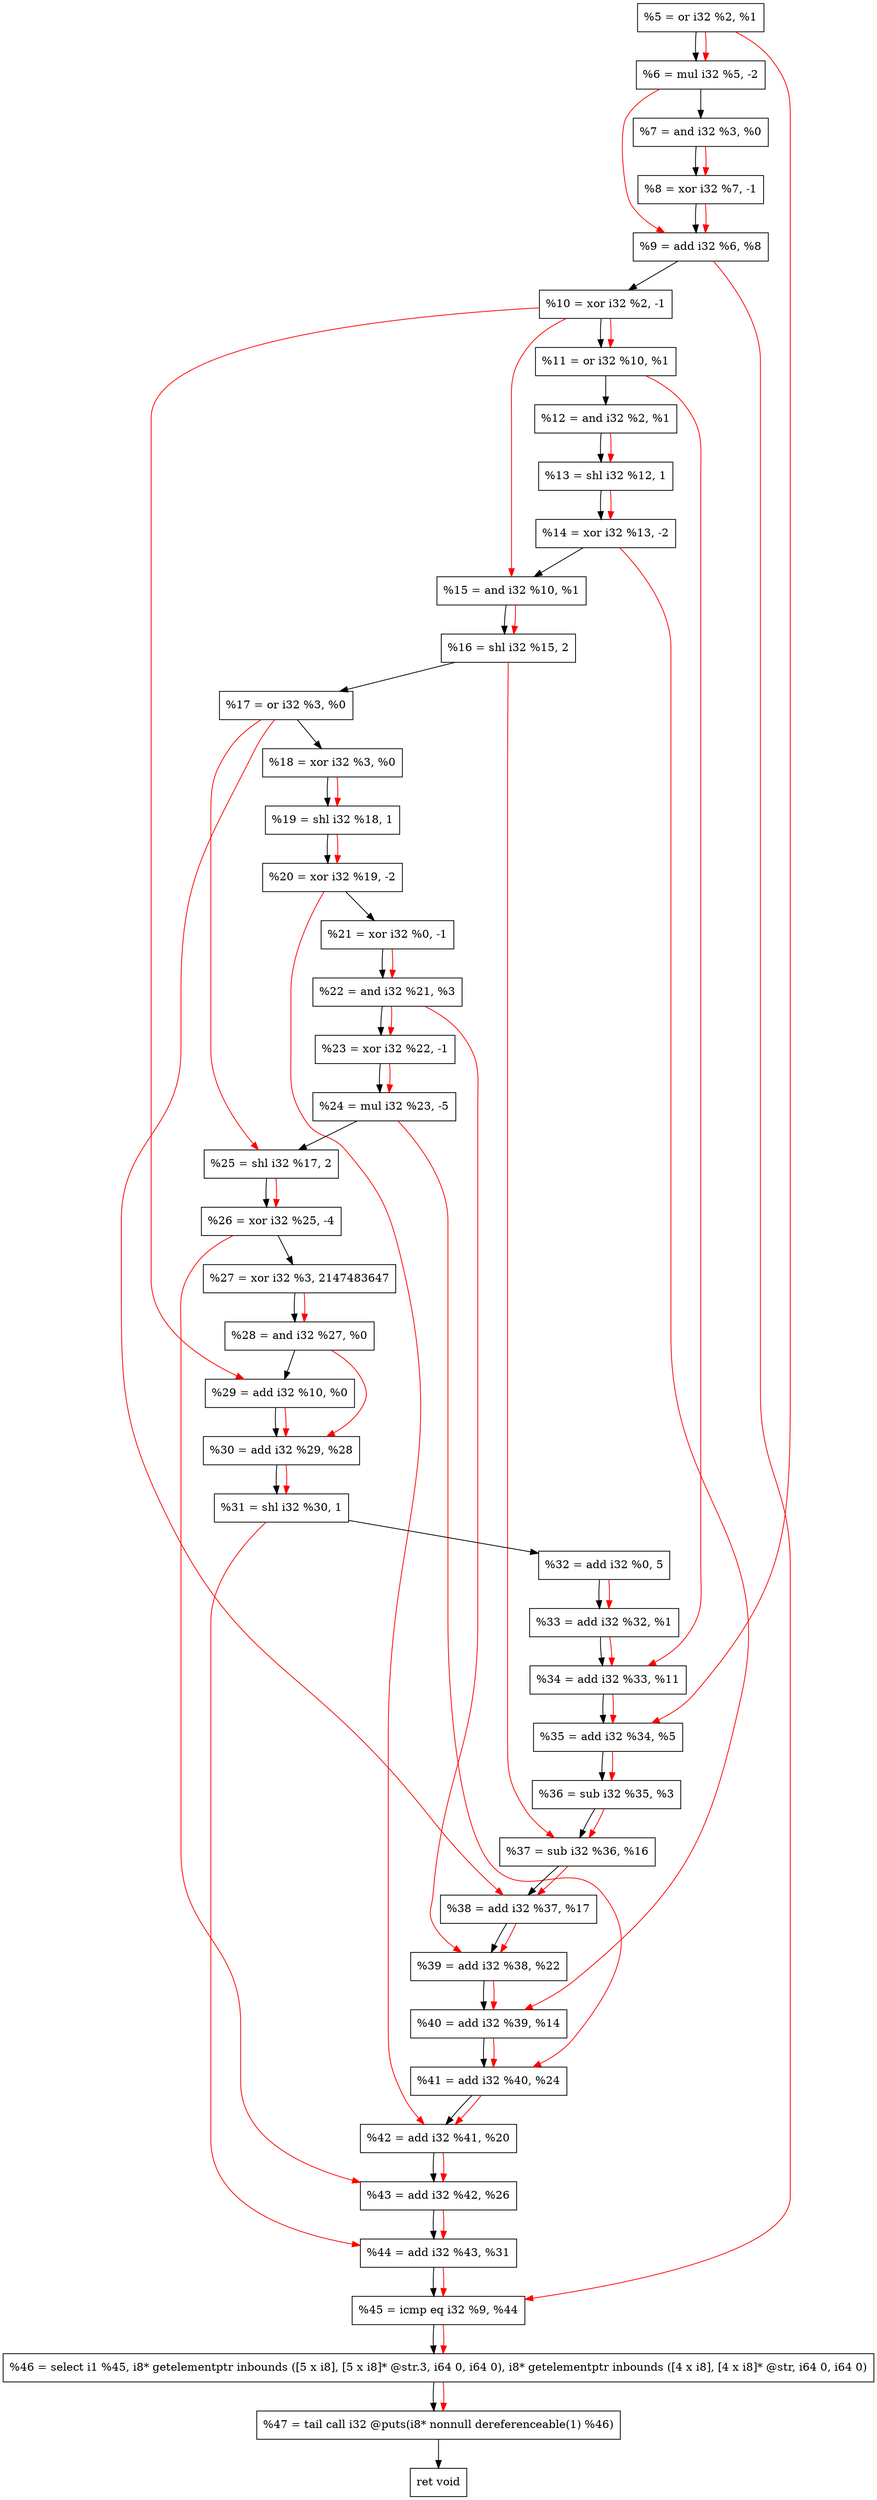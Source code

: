 digraph "DFG for'crackme' function" {
	Node0x1331b50[shape=record, label="  %5 = or i32 %2, %1"];
	Node0x13321d0[shape=record, label="  %6 = mul i32 %5, -2"];
	Node0x1332240[shape=record, label="  %7 = and i32 %3, %0"];
	Node0x13322e0[shape=record, label="  %8 = xor i32 %7, -1"];
	Node0x1332350[shape=record, label="  %9 = add i32 %6, %8"];
	Node0x13323c0[shape=record, label="  %10 = xor i32 %2, -1"];
	Node0x1332430[shape=record, label="  %11 = or i32 %10, %1"];
	Node0x13324a0[shape=record, label="  %12 = and i32 %2, %1"];
	Node0x1332540[shape=record, label="  %13 = shl i32 %12, 1"];
	Node0x13325b0[shape=record, label="  %14 = xor i32 %13, -2"];
	Node0x1332620[shape=record, label="  %15 = and i32 %10, %1"];
	Node0x13326c0[shape=record, label="  %16 = shl i32 %15, 2"];
	Node0x1332730[shape=record, label="  %17 = or i32 %3, %0"];
	Node0x13327a0[shape=record, label="  %18 = xor i32 %3, %0"];
	Node0x1332810[shape=record, label="  %19 = shl i32 %18, 1"];
	Node0x1332880[shape=record, label="  %20 = xor i32 %19, -2"];
	Node0x13328f0[shape=record, label="  %21 = xor i32 %0, -1"];
	Node0x1332960[shape=record, label="  %22 = and i32 %21, %3"];
	Node0x13329d0[shape=record, label="  %23 = xor i32 %22, -1"];
	Node0x1332a70[shape=record, label="  %24 = mul i32 %23, -5"];
	Node0x1332ae0[shape=record, label="  %25 = shl i32 %17, 2"];
	Node0x1332b80[shape=record, label="  %26 = xor i32 %25, -4"];
	Node0x1332c20[shape=record, label="  %27 = xor i32 %3, 2147483647"];
	Node0x1332c90[shape=record, label="  %28 = and i32 %27, %0"];
	Node0x1332d00[shape=record, label="  %29 = add i32 %10, %0"];
	Node0x1332d70[shape=record, label="  %30 = add i32 %29, %28"];
	Node0x1332de0[shape=record, label="  %31 = shl i32 %30, 1"];
	Node0x1332e80[shape=record, label="  %32 = add i32 %0, 5"];
	Node0x1333100[shape=record, label="  %33 = add i32 %32, %1"];
	Node0x1333170[shape=record, label="  %34 = add i32 %33, %11"];
	Node0x13331e0[shape=record, label="  %35 = add i32 %34, %5"];
	Node0x1333250[shape=record, label="  %36 = sub i32 %35, %3"];
	Node0x13332c0[shape=record, label="  %37 = sub i32 %36, %16"];
	Node0x1333330[shape=record, label="  %38 = add i32 %37, %17"];
	Node0x13333a0[shape=record, label="  %39 = add i32 %38, %22"];
	Node0x1333410[shape=record, label="  %40 = add i32 %39, %14"];
	Node0x1333480[shape=record, label="  %41 = add i32 %40, %24"];
	Node0x13334f0[shape=record, label="  %42 = add i32 %41, %20"];
	Node0x1333560[shape=record, label="  %43 = add i32 %42, %26"];
	Node0x13335d0[shape=record, label="  %44 = add i32 %43, %31"];
	Node0x1333640[shape=record, label="  %45 = icmp eq i32 %9, %44"];
	Node0x12d2268[shape=record, label="  %46 = select i1 %45, i8* getelementptr inbounds ([5 x i8], [5 x i8]* @str.3, i64 0, i64 0), i8* getelementptr inbounds ([4 x i8], [4 x i8]* @str, i64 0, i64 0)"];
	Node0x1333ae0[shape=record, label="  %47 = tail call i32 @puts(i8* nonnull dereferenceable(1) %46)"];
	Node0x1333b30[shape=record, label="  ret void"];
	Node0x1331b50 -> Node0x13321d0;
	Node0x13321d0 -> Node0x1332240;
	Node0x1332240 -> Node0x13322e0;
	Node0x13322e0 -> Node0x1332350;
	Node0x1332350 -> Node0x13323c0;
	Node0x13323c0 -> Node0x1332430;
	Node0x1332430 -> Node0x13324a0;
	Node0x13324a0 -> Node0x1332540;
	Node0x1332540 -> Node0x13325b0;
	Node0x13325b0 -> Node0x1332620;
	Node0x1332620 -> Node0x13326c0;
	Node0x13326c0 -> Node0x1332730;
	Node0x1332730 -> Node0x13327a0;
	Node0x13327a0 -> Node0x1332810;
	Node0x1332810 -> Node0x1332880;
	Node0x1332880 -> Node0x13328f0;
	Node0x13328f0 -> Node0x1332960;
	Node0x1332960 -> Node0x13329d0;
	Node0x13329d0 -> Node0x1332a70;
	Node0x1332a70 -> Node0x1332ae0;
	Node0x1332ae0 -> Node0x1332b80;
	Node0x1332b80 -> Node0x1332c20;
	Node0x1332c20 -> Node0x1332c90;
	Node0x1332c90 -> Node0x1332d00;
	Node0x1332d00 -> Node0x1332d70;
	Node0x1332d70 -> Node0x1332de0;
	Node0x1332de0 -> Node0x1332e80;
	Node0x1332e80 -> Node0x1333100;
	Node0x1333100 -> Node0x1333170;
	Node0x1333170 -> Node0x13331e0;
	Node0x13331e0 -> Node0x1333250;
	Node0x1333250 -> Node0x13332c0;
	Node0x13332c0 -> Node0x1333330;
	Node0x1333330 -> Node0x13333a0;
	Node0x13333a0 -> Node0x1333410;
	Node0x1333410 -> Node0x1333480;
	Node0x1333480 -> Node0x13334f0;
	Node0x13334f0 -> Node0x1333560;
	Node0x1333560 -> Node0x13335d0;
	Node0x13335d0 -> Node0x1333640;
	Node0x1333640 -> Node0x12d2268;
	Node0x12d2268 -> Node0x1333ae0;
	Node0x1333ae0 -> Node0x1333b30;
edge [color=red]
	Node0x1331b50 -> Node0x13321d0;
	Node0x1332240 -> Node0x13322e0;
	Node0x13321d0 -> Node0x1332350;
	Node0x13322e0 -> Node0x1332350;
	Node0x13323c0 -> Node0x1332430;
	Node0x13324a0 -> Node0x1332540;
	Node0x1332540 -> Node0x13325b0;
	Node0x13323c0 -> Node0x1332620;
	Node0x1332620 -> Node0x13326c0;
	Node0x13327a0 -> Node0x1332810;
	Node0x1332810 -> Node0x1332880;
	Node0x13328f0 -> Node0x1332960;
	Node0x1332960 -> Node0x13329d0;
	Node0x13329d0 -> Node0x1332a70;
	Node0x1332730 -> Node0x1332ae0;
	Node0x1332ae0 -> Node0x1332b80;
	Node0x1332c20 -> Node0x1332c90;
	Node0x13323c0 -> Node0x1332d00;
	Node0x1332d00 -> Node0x1332d70;
	Node0x1332c90 -> Node0x1332d70;
	Node0x1332d70 -> Node0x1332de0;
	Node0x1332e80 -> Node0x1333100;
	Node0x1333100 -> Node0x1333170;
	Node0x1332430 -> Node0x1333170;
	Node0x1333170 -> Node0x13331e0;
	Node0x1331b50 -> Node0x13331e0;
	Node0x13331e0 -> Node0x1333250;
	Node0x1333250 -> Node0x13332c0;
	Node0x13326c0 -> Node0x13332c0;
	Node0x13332c0 -> Node0x1333330;
	Node0x1332730 -> Node0x1333330;
	Node0x1333330 -> Node0x13333a0;
	Node0x1332960 -> Node0x13333a0;
	Node0x13333a0 -> Node0x1333410;
	Node0x13325b0 -> Node0x1333410;
	Node0x1333410 -> Node0x1333480;
	Node0x1332a70 -> Node0x1333480;
	Node0x1333480 -> Node0x13334f0;
	Node0x1332880 -> Node0x13334f0;
	Node0x13334f0 -> Node0x1333560;
	Node0x1332b80 -> Node0x1333560;
	Node0x1333560 -> Node0x13335d0;
	Node0x1332de0 -> Node0x13335d0;
	Node0x1332350 -> Node0x1333640;
	Node0x13335d0 -> Node0x1333640;
	Node0x1333640 -> Node0x12d2268;
	Node0x12d2268 -> Node0x1333ae0;
}
